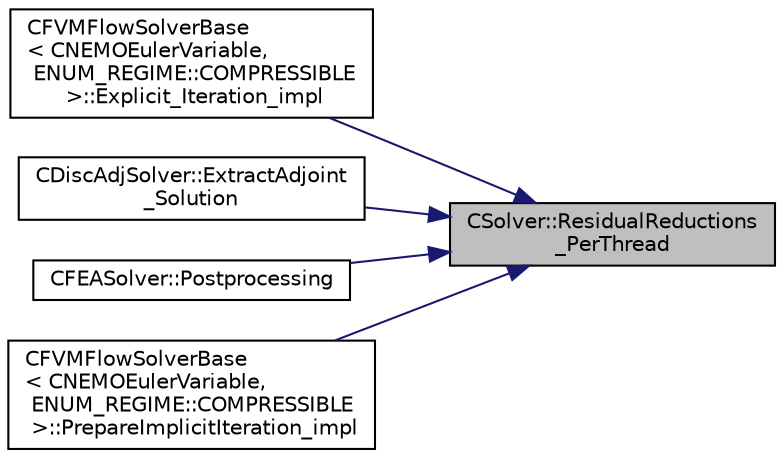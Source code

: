 digraph "CSolver::ResidualReductions_PerThread"
{
 // LATEX_PDF_SIZE
  edge [fontname="Helvetica",fontsize="10",labelfontname="Helvetica",labelfontsize="10"];
  node [fontname="Helvetica",fontsize="10",shape=record];
  rankdir="RL";
  Node1 [label="CSolver::ResidualReductions\l_PerThread",height=0.2,width=0.4,color="black", fillcolor="grey75", style="filled", fontcolor="black",tooltip="\"Add\" residual at (iPoint,iVar) to residual variables local to the thread."];
  Node1 -> Node2 [dir="back",color="midnightblue",fontsize="10",style="solid",fontname="Helvetica"];
  Node2 [label="CFVMFlowSolverBase\l\< CNEMOEulerVariable,\l ENUM_REGIME::COMPRESSIBLE\l \>::Explicit_Iteration_impl",height=0.2,width=0.4,color="black", fillcolor="white", style="filled",URL="$classCFVMFlowSolverBase.html#ac30c9255150f29da2915a85264a1676c",tooltip="Generic implementation of explicit iterations with a preconditioner."];
  Node1 -> Node3 [dir="back",color="midnightblue",fontsize="10",style="solid",fontname="Helvetica"];
  Node3 [label="CDiscAdjSolver::ExtractAdjoint\l_Solution",height=0.2,width=0.4,color="black", fillcolor="white", style="filled",URL="$classCDiscAdjSolver.html#a197e13969a8007038486acaabc5902c8",tooltip="Sets the adjoint values of the input variables of the flow (+turb.) iteration after tape has been eva..."];
  Node1 -> Node4 [dir="back",color="midnightblue",fontsize="10",style="solid",fontname="Helvetica"];
  Node4 [label="CFEASolver::Postprocessing",height=0.2,width=0.4,color="black", fillcolor="white", style="filled",URL="$classCFEASolver.html#ab4fa9086b598c5778c9c0403a5626d1b",tooltip="Postprocessing."];
  Node1 -> Node5 [dir="back",color="midnightblue",fontsize="10",style="solid",fontname="Helvetica"];
  Node5 [label="CFVMFlowSolverBase\l\< CNEMOEulerVariable,\l ENUM_REGIME::COMPRESSIBLE\l \>::PrepareImplicitIteration_impl",height=0.2,width=0.4,color="black", fillcolor="white", style="filled",URL="$classCFVMFlowSolverBase.html#a46cfc420fe60646eb1634ca3f9149a05",tooltip="Generic implementation to prepare an implicit iteration with an optional preconditioner applied to th..."];
}
